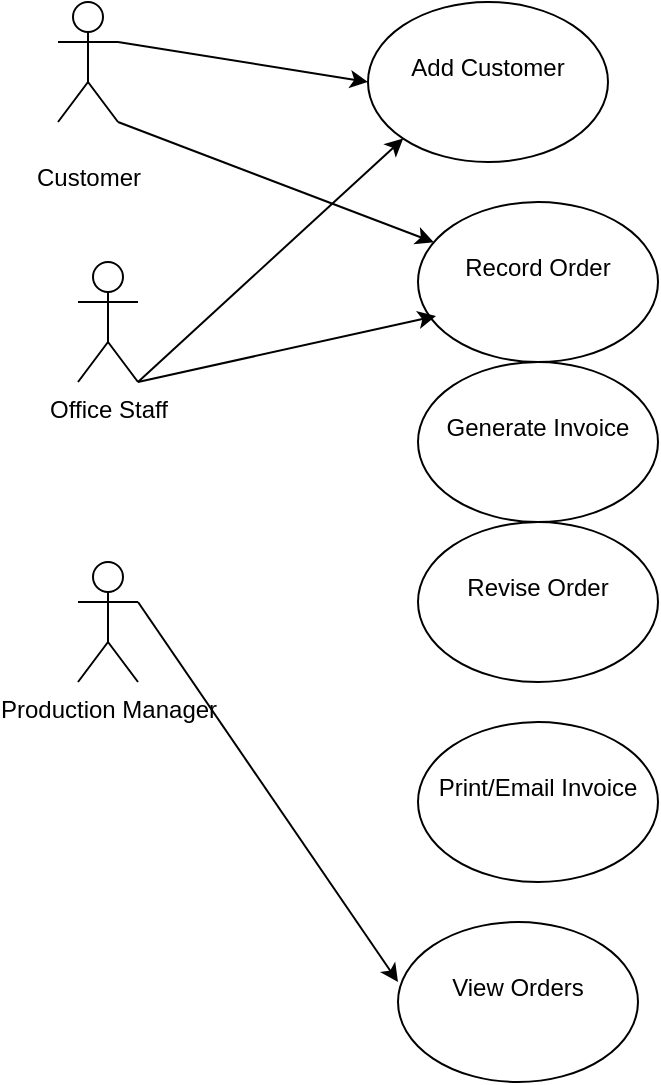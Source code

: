 <mxfile version="26.2.14">
  <diagram name="Page-1" id="HJgIRZcRCk3mDg_wpJrd">
    <mxGraphModel dx="1426" dy="777" grid="1" gridSize="10" guides="1" tooltips="1" connect="1" arrows="1" fold="1" page="1" pageScale="1" pageWidth="850" pageHeight="1100" math="0" shadow="0">
      <root>
        <mxCell id="0" />
        <mxCell id="1" parent="0" />
        <mxCell id="S5Txtm_veZ8N1voSTqvE-1" value="&#xa;Customer&#xa;&#xa;" style="shape=umlActor;verticalLabelPosition=bottom;verticalAlign=top;html=1;outlineConnect=0;" vertex="1" parent="1">
          <mxGeometry x="150" y="100" width="30" height="60" as="geometry" />
        </mxCell>
        <mxCell id="S5Txtm_veZ8N1voSTqvE-3" value="Office Staff" style="shape=umlActor;verticalLabelPosition=bottom;verticalAlign=top;html=1;outlineConnect=0;" vertex="1" parent="1">
          <mxGeometry x="160" y="230" width="30" height="60" as="geometry" />
        </mxCell>
        <mxCell id="S5Txtm_veZ8N1voSTqvE-4" value="Production Manager" style="shape=umlActor;verticalLabelPosition=bottom;verticalAlign=top;html=1;outlineConnect=0;" vertex="1" parent="1">
          <mxGeometry x="160" y="380" width="30" height="60" as="geometry" />
        </mxCell>
        <mxCell id="S5Txtm_veZ8N1voSTqvE-5" value="&#xa;Add Customer&#xa;&#xa;" style="ellipse;whiteSpace=wrap;html=1;" vertex="1" parent="1">
          <mxGeometry x="305" y="100" width="120" height="80" as="geometry" />
        </mxCell>
        <mxCell id="S5Txtm_veZ8N1voSTqvE-6" value="&#xa;Record Order&#xa;&#xa;" style="ellipse;whiteSpace=wrap;html=1;" vertex="1" parent="1">
          <mxGeometry x="330" y="200" width="120" height="80" as="geometry" />
        </mxCell>
        <mxCell id="S5Txtm_veZ8N1voSTqvE-7" value="&#xa;Generate Invoice&#xa;&#xa;" style="ellipse;whiteSpace=wrap;html=1;" vertex="1" parent="1">
          <mxGeometry x="330" y="280" width="120" height="80" as="geometry" />
        </mxCell>
        <mxCell id="S5Txtm_veZ8N1voSTqvE-8" value="&#xa;Revise Order&#xa;&#xa;" style="ellipse;whiteSpace=wrap;html=1;" vertex="1" parent="1">
          <mxGeometry x="330" y="360" width="120" height="80" as="geometry" />
        </mxCell>
        <mxCell id="S5Txtm_veZ8N1voSTqvE-9" value="&#xa;Print/Email Invoice&#xa;&#xa;" style="ellipse;whiteSpace=wrap;html=1;" vertex="1" parent="1">
          <mxGeometry x="330" y="460" width="120" height="80" as="geometry" />
        </mxCell>
        <mxCell id="S5Txtm_veZ8N1voSTqvE-10" value="&#xa;View Orders&#xa;&#xa;" style="ellipse;whiteSpace=wrap;html=1;" vertex="1" parent="1">
          <mxGeometry x="320" y="560" width="120" height="80" as="geometry" />
        </mxCell>
        <mxCell id="S5Txtm_veZ8N1voSTqvE-11" value="" style="endArrow=classic;html=1;rounded=0;exitX=1;exitY=0.333;exitDx=0;exitDy=0;exitPerimeter=0;entryX=0;entryY=0.375;entryDx=0;entryDy=0;entryPerimeter=0;" edge="1" parent="1" source="S5Txtm_veZ8N1voSTqvE-4" target="S5Txtm_veZ8N1voSTqvE-10">
          <mxGeometry width="50" height="50" relative="1" as="geometry">
            <mxPoint x="320" y="390" as="sourcePoint" />
            <mxPoint x="370" y="340" as="targetPoint" />
          </mxGeometry>
        </mxCell>
        <mxCell id="S5Txtm_veZ8N1voSTqvE-12" value="" style="endArrow=classic;html=1;rounded=0;exitX=1;exitY=0.333;exitDx=0;exitDy=0;exitPerimeter=0;entryX=0;entryY=0.5;entryDx=0;entryDy=0;" edge="1" parent="1" source="S5Txtm_veZ8N1voSTqvE-1" target="S5Txtm_veZ8N1voSTqvE-5">
          <mxGeometry width="50" height="50" relative="1" as="geometry">
            <mxPoint x="200" y="410" as="sourcePoint" />
            <mxPoint x="330" y="600" as="targetPoint" />
          </mxGeometry>
        </mxCell>
        <mxCell id="S5Txtm_veZ8N1voSTqvE-13" value="" style="endArrow=classic;html=1;rounded=0;exitX=1;exitY=1;exitDx=0;exitDy=0;exitPerimeter=0;entryX=0;entryY=1;entryDx=0;entryDy=0;" edge="1" parent="1" source="S5Txtm_veZ8N1voSTqvE-3" target="S5Txtm_veZ8N1voSTqvE-5">
          <mxGeometry width="50" height="50" relative="1" as="geometry">
            <mxPoint x="210" y="420" as="sourcePoint" />
            <mxPoint x="340" y="610" as="targetPoint" />
          </mxGeometry>
        </mxCell>
        <mxCell id="S5Txtm_veZ8N1voSTqvE-14" value="" style="endArrow=classic;html=1;rounded=0;exitX=1;exitY=1;exitDx=0;exitDy=0;exitPerimeter=0;" edge="1" parent="1" source="S5Txtm_veZ8N1voSTqvE-1" target="S5Txtm_veZ8N1voSTqvE-6">
          <mxGeometry width="50" height="50" relative="1" as="geometry">
            <mxPoint x="220" y="430" as="sourcePoint" />
            <mxPoint x="350" y="620" as="targetPoint" />
          </mxGeometry>
        </mxCell>
        <mxCell id="S5Txtm_veZ8N1voSTqvE-15" value="" style="endArrow=classic;html=1;rounded=0;entryX=0.075;entryY=0.713;entryDx=0;entryDy=0;entryPerimeter=0;exitX=1;exitY=1;exitDx=0;exitDy=0;exitPerimeter=0;" edge="1" parent="1" source="S5Txtm_veZ8N1voSTqvE-3" target="S5Txtm_veZ8N1voSTqvE-6">
          <mxGeometry width="50" height="50" relative="1" as="geometry">
            <mxPoint x="190" y="290" as="sourcePoint" />
            <mxPoint x="360" y="630" as="targetPoint" />
          </mxGeometry>
        </mxCell>
      </root>
    </mxGraphModel>
  </diagram>
</mxfile>
